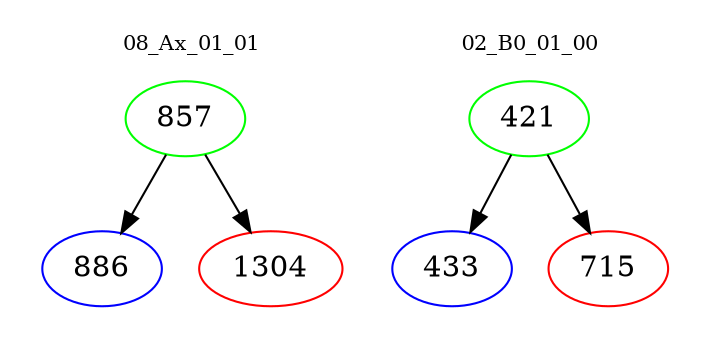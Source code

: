 digraph{
subgraph cluster_0 {
color = white
label = "08_Ax_01_01";
fontsize=10;
T0_857 [label="857", color="green"]
T0_857 -> T0_886 [color="black"]
T0_886 [label="886", color="blue"]
T0_857 -> T0_1304 [color="black"]
T0_1304 [label="1304", color="red"]
}
subgraph cluster_1 {
color = white
label = "02_B0_01_00";
fontsize=10;
T1_421 [label="421", color="green"]
T1_421 -> T1_433 [color="black"]
T1_433 [label="433", color="blue"]
T1_421 -> T1_715 [color="black"]
T1_715 [label="715", color="red"]
}
}
